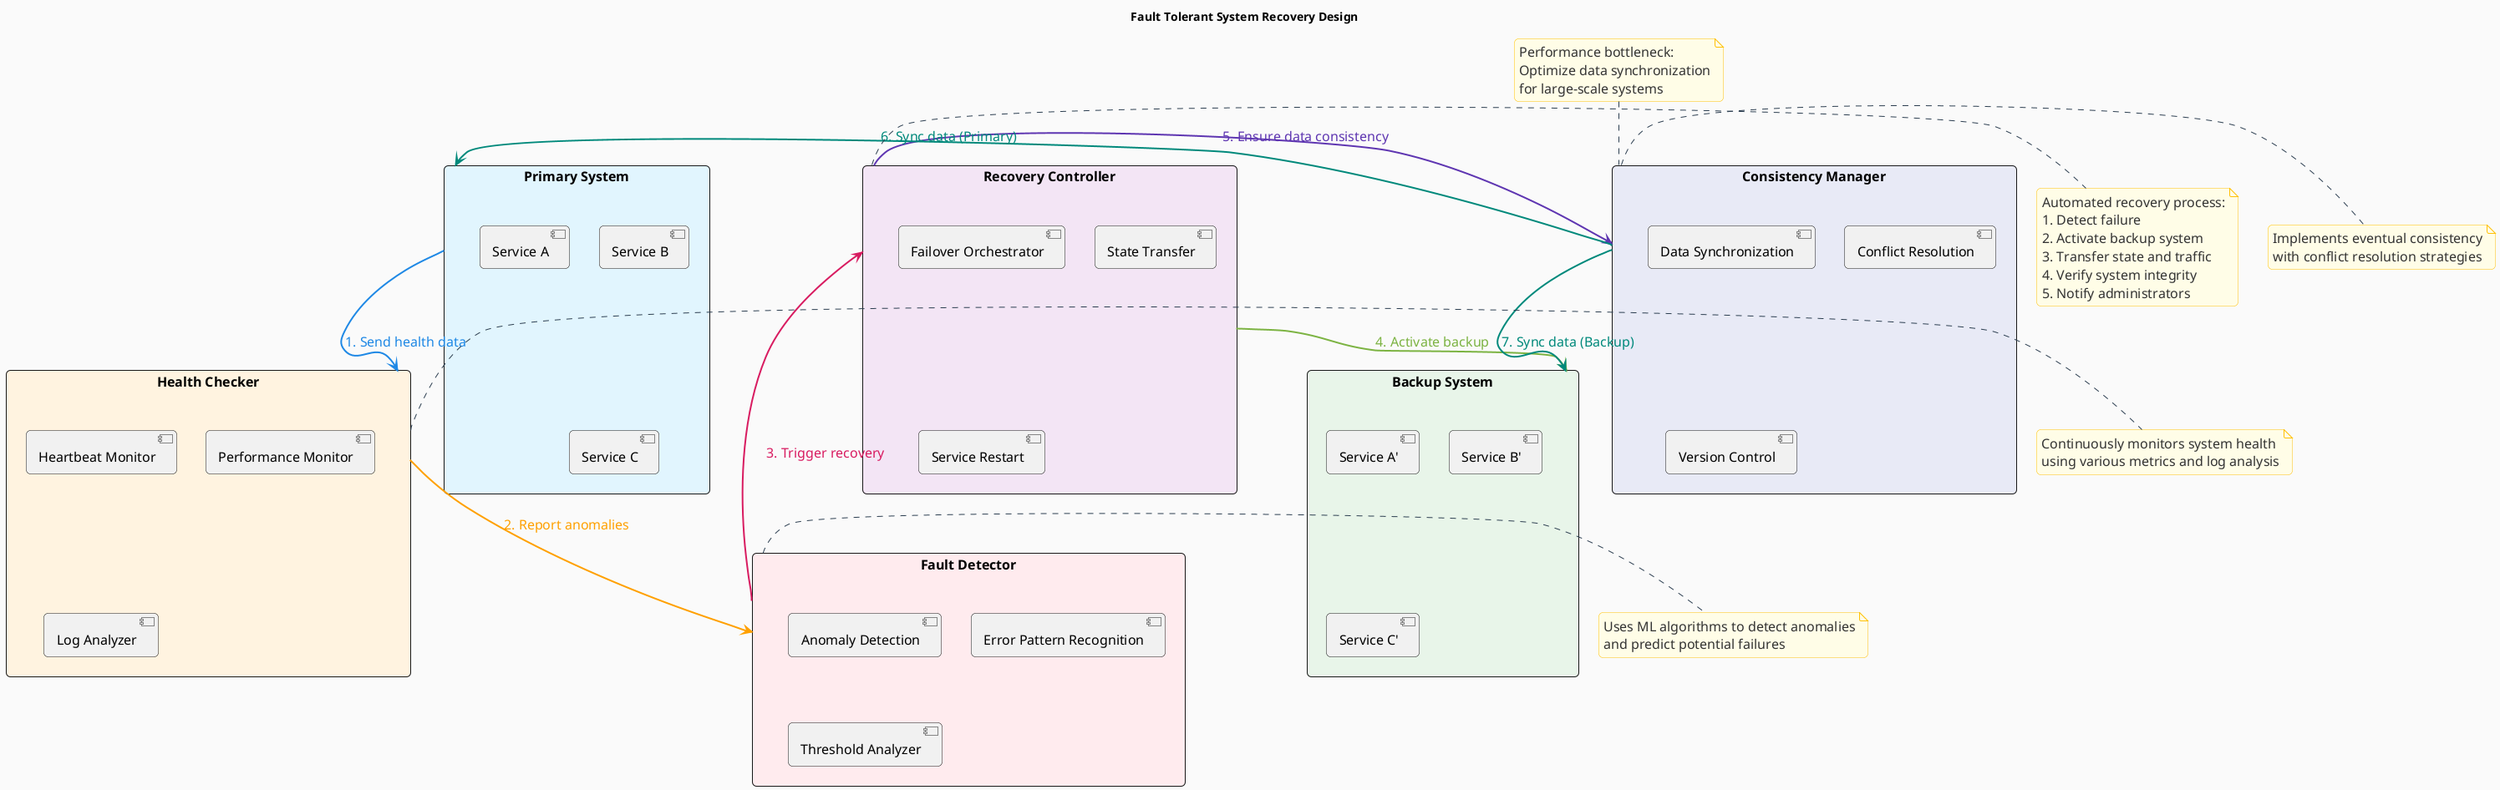 @startuml Fault Tolerant System Recovery Design

allowmixing
!pragma layout dot

skinparam {
    backgroundColor #FAFAFA
    handwritten false
    defaultFontName Arial
    defaultFontSize 16
    roundcorner 10
    shadowing false
    ArrowColor #2C3E50
    ActorBorderColor #2C3E50
    LifeLineBorderColor #2C3E50
    LifeLineBackgroundColor #A9DCDF
    ParticipantBorderColor #2C3E50
    ParticipantBackgroundColor #A9DCDF
    ParticipantFontName Arial
    ParticipantFontSize 12
    ParticipantFontColor #2C3E50
    ActorBackgroundColor #A9DCDF
    ActorFontColor #2C3E50
    ActorFontSize 12
    ActorFontName Arial
    NoteFontName Arial
    NoteFontSize 16
    NoteFontColor #333333
    NoteBackgroundColor #FFFDE7
    NoteBorderColor #FFC107
}

title Fault Tolerant System Recovery Design

rectangle "Primary System" as Primary #E1F5FE {
    component "Service A" as ServiceA
    component "Service B" as ServiceB
    component "Service C" as ServiceC
}

rectangle "Backup System" as Backup #E8F5E9 {
    component "Service A'" as ServiceA_Backup
    component "Service B'" as ServiceB_Backup
    component "Service C'" as ServiceC_Backup
}

rectangle "Health Checker" as HealthChecker #FFF3E0 {
    component "Heartbeat Monitor" as HeartbeatMonitor
    component "Performance Monitor" as PerformanceMonitor
    component "Log Analyzer" as LogAnalyzer
}

rectangle "Fault Detector" as FaultDetector #FFEBEE {
    component "Anomaly Detection" as AnomalyDetection
    component "Error Pattern Recognition" as ErrorPatternRecognition
    component "Threshold Analyzer" as ThresholdAnalyzer
}

rectangle "Consistency Manager" as ConsistencyManager #E8EAF6 {
    component "Data Synchronization" as DataSync
    component "Conflict Resolution" as ConflictResolution
    component "Version Control" as VersionControl
}

rectangle "Recovery Controller" as RecoveryController #F3E5F5 {
    component "Failover Orchestrator" as FailoverOrchestrator
    component "State Transfer" as StateTransfer
    component "Service Restart" as ServiceRestart
}

Primary -[#1E88E5,thickness=2]-> HealthChecker : <color:#1E88E5>1. Send health data
HealthChecker -[#FFA000,thickness=2]-> FaultDetector : <color:#FFA000>2. Report anomalies
FaultDetector -[#D81B60,thickness=2]-> RecoveryController : <color:#D81B60>3. Trigger recovery
RecoveryController -[#7CB342,thickness=2]-> Backup : <color:#7CB342>4. Activate backup
RecoveryController -[#5E35B1,thickness=2]-> ConsistencyManager : <color:#5E35B1>5. Ensure data consistency
ConsistencyManager -[#00897B,thickness=2]-> Primary : <color:#00897B>6. Sync data (Primary)
ConsistencyManager -[#00897B,thickness=2]-> Backup : <color:#00897B>7. Sync data (Backup)

note right of HealthChecker
  Continuously monitors system health
  using various metrics and log analysis
end note

note right of FaultDetector
  Uses ML algorithms to detect anomalies
  and predict potential failures
end note

note right of ConsistencyManager
  Implements eventual consistency
  with conflict resolution strategies
end note

note right of RecoveryController
  Automated recovery process:
  1. Detect failure
  2. Activate backup system
  3. Transfer state and traffic
  4. Verify system integrity
  5. Notify administrators
end note

note "Performance bottleneck:\nOptimize data synchronization\nfor large-scale systems" as PerformanceNote
PerformanceNote .. ConsistencyManager

@enduml

